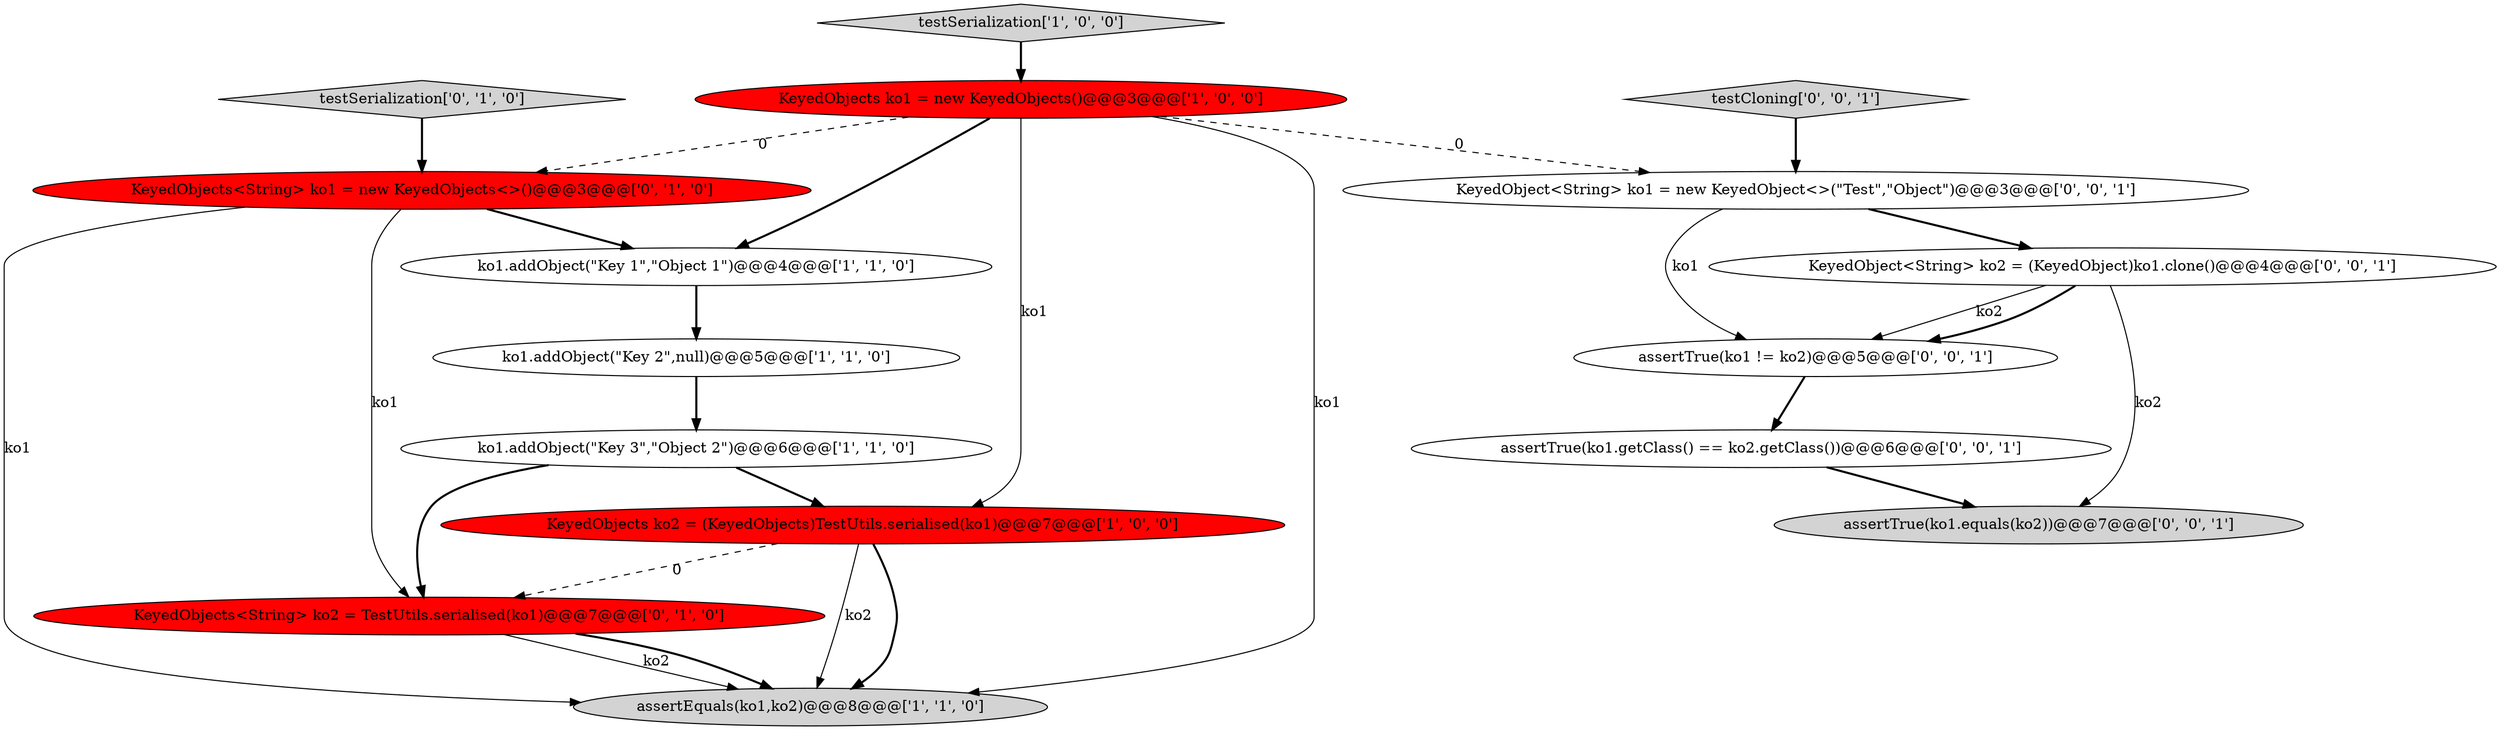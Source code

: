 digraph {
6 [style = filled, label = "ko1.addObject(\"Key 1\",\"Object 1\")@@@4@@@['1', '1', '0']", fillcolor = white, shape = ellipse image = "AAA0AAABBB1BBB"];
1 [style = filled, label = "assertEquals(ko1,ko2)@@@8@@@['1', '1', '0']", fillcolor = lightgray, shape = ellipse image = "AAA0AAABBB1BBB"];
2 [style = filled, label = "KeyedObjects ko1 = new KeyedObjects()@@@3@@@['1', '0', '0']", fillcolor = red, shape = ellipse image = "AAA1AAABBB1BBB"];
7 [style = filled, label = "testSerialization['0', '1', '0']", fillcolor = lightgray, shape = diamond image = "AAA0AAABBB2BBB"];
5 [style = filled, label = "KeyedObjects ko2 = (KeyedObjects)TestUtils.serialised(ko1)@@@7@@@['1', '0', '0']", fillcolor = red, shape = ellipse image = "AAA1AAABBB1BBB"];
13 [style = filled, label = "testCloning['0', '0', '1']", fillcolor = lightgray, shape = diamond image = "AAA0AAABBB3BBB"];
8 [style = filled, label = "KeyedObjects<String> ko1 = new KeyedObjects<>()@@@3@@@['0', '1', '0']", fillcolor = red, shape = ellipse image = "AAA1AAABBB2BBB"];
11 [style = filled, label = "assertTrue(ko1 != ko2)@@@5@@@['0', '0', '1']", fillcolor = white, shape = ellipse image = "AAA0AAABBB3BBB"];
0 [style = filled, label = "testSerialization['1', '0', '0']", fillcolor = lightgray, shape = diamond image = "AAA0AAABBB1BBB"];
3 [style = filled, label = "ko1.addObject(\"Key 3\",\"Object 2\")@@@6@@@['1', '1', '0']", fillcolor = white, shape = ellipse image = "AAA0AAABBB1BBB"];
12 [style = filled, label = "assertTrue(ko1.getClass() == ko2.getClass())@@@6@@@['0', '0', '1']", fillcolor = white, shape = ellipse image = "AAA0AAABBB3BBB"];
14 [style = filled, label = "assertTrue(ko1.equals(ko2))@@@7@@@['0', '0', '1']", fillcolor = lightgray, shape = ellipse image = "AAA0AAABBB3BBB"];
15 [style = filled, label = "KeyedObject<String> ko1 = new KeyedObject<>(\"Test\",\"Object\")@@@3@@@['0', '0', '1']", fillcolor = white, shape = ellipse image = "AAA0AAABBB3BBB"];
10 [style = filled, label = "KeyedObject<String> ko2 = (KeyedObject)ko1.clone()@@@4@@@['0', '0', '1']", fillcolor = white, shape = ellipse image = "AAA0AAABBB3BBB"];
4 [style = filled, label = "ko1.addObject(\"Key 2\",null)@@@5@@@['1', '1', '0']", fillcolor = white, shape = ellipse image = "AAA0AAABBB1BBB"];
9 [style = filled, label = "KeyedObjects<String> ko2 = TestUtils.serialised(ko1)@@@7@@@['0', '1', '0']", fillcolor = red, shape = ellipse image = "AAA1AAABBB2BBB"];
4->3 [style = bold, label=""];
15->10 [style = bold, label=""];
15->11 [style = solid, label="ko1"];
2->6 [style = bold, label=""];
0->2 [style = bold, label=""];
10->11 [style = solid, label="ko2"];
5->9 [style = dashed, label="0"];
8->6 [style = bold, label=""];
11->12 [style = bold, label=""];
7->8 [style = bold, label=""];
2->8 [style = dashed, label="0"];
8->9 [style = solid, label="ko1"];
2->1 [style = solid, label="ko1"];
9->1 [style = solid, label="ko2"];
2->15 [style = dashed, label="0"];
3->9 [style = bold, label=""];
5->1 [style = bold, label=""];
6->4 [style = bold, label=""];
3->5 [style = bold, label=""];
8->1 [style = solid, label="ko1"];
12->14 [style = bold, label=""];
2->5 [style = solid, label="ko1"];
13->15 [style = bold, label=""];
9->1 [style = bold, label=""];
10->14 [style = solid, label="ko2"];
5->1 [style = solid, label="ko2"];
10->11 [style = bold, label=""];
}
